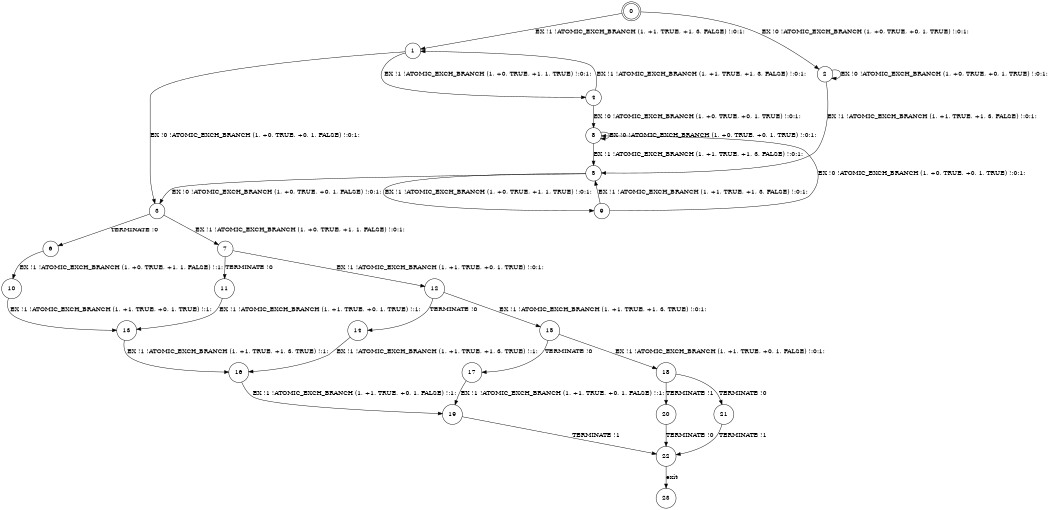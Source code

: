 digraph BCG {
size = "7, 10.5";
center = TRUE;
node [shape = circle];
0 [peripheries = 2];
0 -> 1 [label = "EX !1 !ATOMIC_EXCH_BRANCH (1, +1, TRUE, +1, 3, FALSE) !:0:1:"];
0 -> 2 [label = "EX !0 !ATOMIC_EXCH_BRANCH (1, +0, TRUE, +0, 1, TRUE) !:0:1:"];
1 -> 3 [label = "EX !0 !ATOMIC_EXCH_BRANCH (1, +0, TRUE, +0, 1, FALSE) !:0:1:"];
1 -> 4 [label = "EX !1 !ATOMIC_EXCH_BRANCH (1, +0, TRUE, +1, 1, TRUE) !:0:1:"];
2 -> 5 [label = "EX !1 !ATOMIC_EXCH_BRANCH (1, +1, TRUE, +1, 3, FALSE) !:0:1:"];
2 -> 2 [label = "EX !0 !ATOMIC_EXCH_BRANCH (1, +0, TRUE, +0, 1, TRUE) !:0:1:"];
3 -> 6 [label = "TERMINATE !0"];
3 -> 7 [label = "EX !1 !ATOMIC_EXCH_BRANCH (1, +0, TRUE, +1, 1, FALSE) !:0:1:"];
4 -> 8 [label = "EX !0 !ATOMIC_EXCH_BRANCH (1, +0, TRUE, +0, 1, TRUE) !:0:1:"];
4 -> 1 [label = "EX !1 !ATOMIC_EXCH_BRANCH (1, +1, TRUE, +1, 3, FALSE) !:0:1:"];
5 -> 9 [label = "EX !1 !ATOMIC_EXCH_BRANCH (1, +0, TRUE, +1, 1, TRUE) !:0:1:"];
5 -> 3 [label = "EX !0 !ATOMIC_EXCH_BRANCH (1, +0, TRUE, +0, 1, FALSE) !:0:1:"];
6 -> 10 [label = "EX !1 !ATOMIC_EXCH_BRANCH (1, +0, TRUE, +1, 1, FALSE) !:1:"];
7 -> 11 [label = "TERMINATE !0"];
7 -> 12 [label = "EX !1 !ATOMIC_EXCH_BRANCH (1, +1, TRUE, +0, 1, TRUE) !:0:1:"];
8 -> 5 [label = "EX !1 !ATOMIC_EXCH_BRANCH (1, +1, TRUE, +1, 3, FALSE) !:0:1:"];
8 -> 8 [label = "EX !0 !ATOMIC_EXCH_BRANCH (1, +0, TRUE, +0, 1, TRUE) !:0:1:"];
9 -> 5 [label = "EX !1 !ATOMIC_EXCH_BRANCH (1, +1, TRUE, +1, 3, FALSE) !:0:1:"];
9 -> 8 [label = "EX !0 !ATOMIC_EXCH_BRANCH (1, +0, TRUE, +0, 1, TRUE) !:0:1:"];
10 -> 13 [label = "EX !1 !ATOMIC_EXCH_BRANCH (1, +1, TRUE, +0, 1, TRUE) !:1:"];
11 -> 13 [label = "EX !1 !ATOMIC_EXCH_BRANCH (1, +1, TRUE, +0, 1, TRUE) !:1:"];
12 -> 14 [label = "TERMINATE !0"];
12 -> 15 [label = "EX !1 !ATOMIC_EXCH_BRANCH (1, +1, TRUE, +1, 3, TRUE) !:0:1:"];
13 -> 16 [label = "EX !1 !ATOMIC_EXCH_BRANCH (1, +1, TRUE, +1, 3, TRUE) !:1:"];
14 -> 16 [label = "EX !1 !ATOMIC_EXCH_BRANCH (1, +1, TRUE, +1, 3, TRUE) !:1:"];
15 -> 17 [label = "TERMINATE !0"];
15 -> 18 [label = "EX !1 !ATOMIC_EXCH_BRANCH (1, +1, TRUE, +0, 1, FALSE) !:0:1:"];
16 -> 19 [label = "EX !1 !ATOMIC_EXCH_BRANCH (1, +1, TRUE, +0, 1, FALSE) !:1:"];
17 -> 19 [label = "EX !1 !ATOMIC_EXCH_BRANCH (1, +1, TRUE, +0, 1, FALSE) !:1:"];
18 -> 20 [label = "TERMINATE !1"];
18 -> 21 [label = "TERMINATE !0"];
19 -> 22 [label = "TERMINATE !1"];
20 -> 22 [label = "TERMINATE !0"];
21 -> 22 [label = "TERMINATE !1"];
22 -> 23 [label = "exit"];
}
